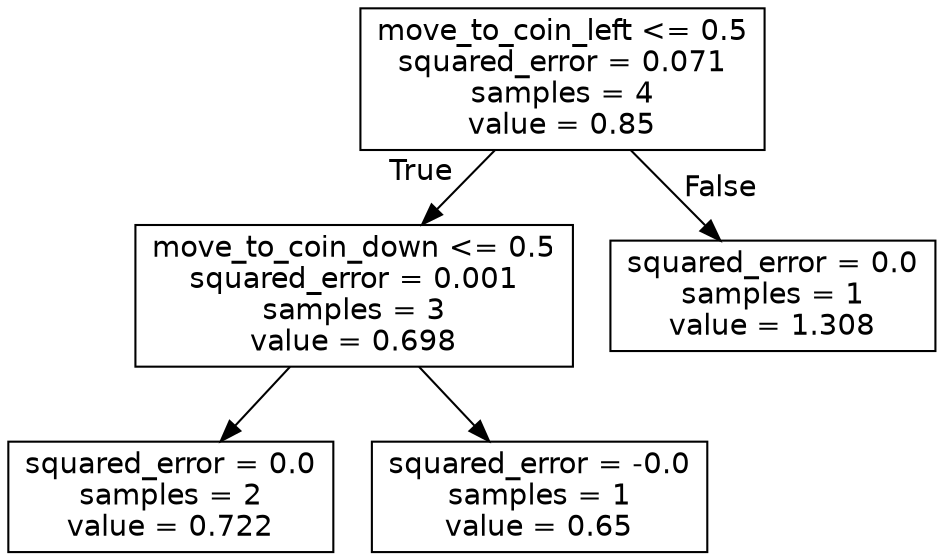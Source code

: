 digraph Tree {
node [shape=box, fontname="helvetica"] ;
edge [fontname="helvetica"] ;
0 [label="move_to_coin_left <= 0.5\nsquared_error = 0.071\nsamples = 4\nvalue = 0.85"] ;
1 [label="move_to_coin_down <= 0.5\nsquared_error = 0.001\nsamples = 3\nvalue = 0.698"] ;
0 -> 1 [labeldistance=2.5, labelangle=45, headlabel="True"] ;
2 [label="squared_error = 0.0\nsamples = 2\nvalue = 0.722"] ;
1 -> 2 ;
3 [label="squared_error = -0.0\nsamples = 1\nvalue = 0.65"] ;
1 -> 3 ;
4 [label="squared_error = 0.0\nsamples = 1\nvalue = 1.308"] ;
0 -> 4 [labeldistance=2.5, labelangle=-45, headlabel="False"] ;
}